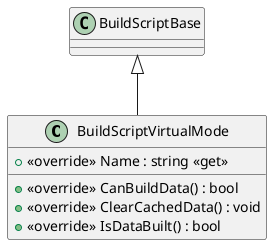 @startuml
class BuildScriptVirtualMode {
    + <<override>> Name : string <<get>>
    + <<override>> CanBuildData() : bool
    + <<override>> ClearCachedData() : void
    + <<override>> IsDataBuilt() : bool
}
BuildScriptBase <|-- BuildScriptVirtualMode
@enduml
